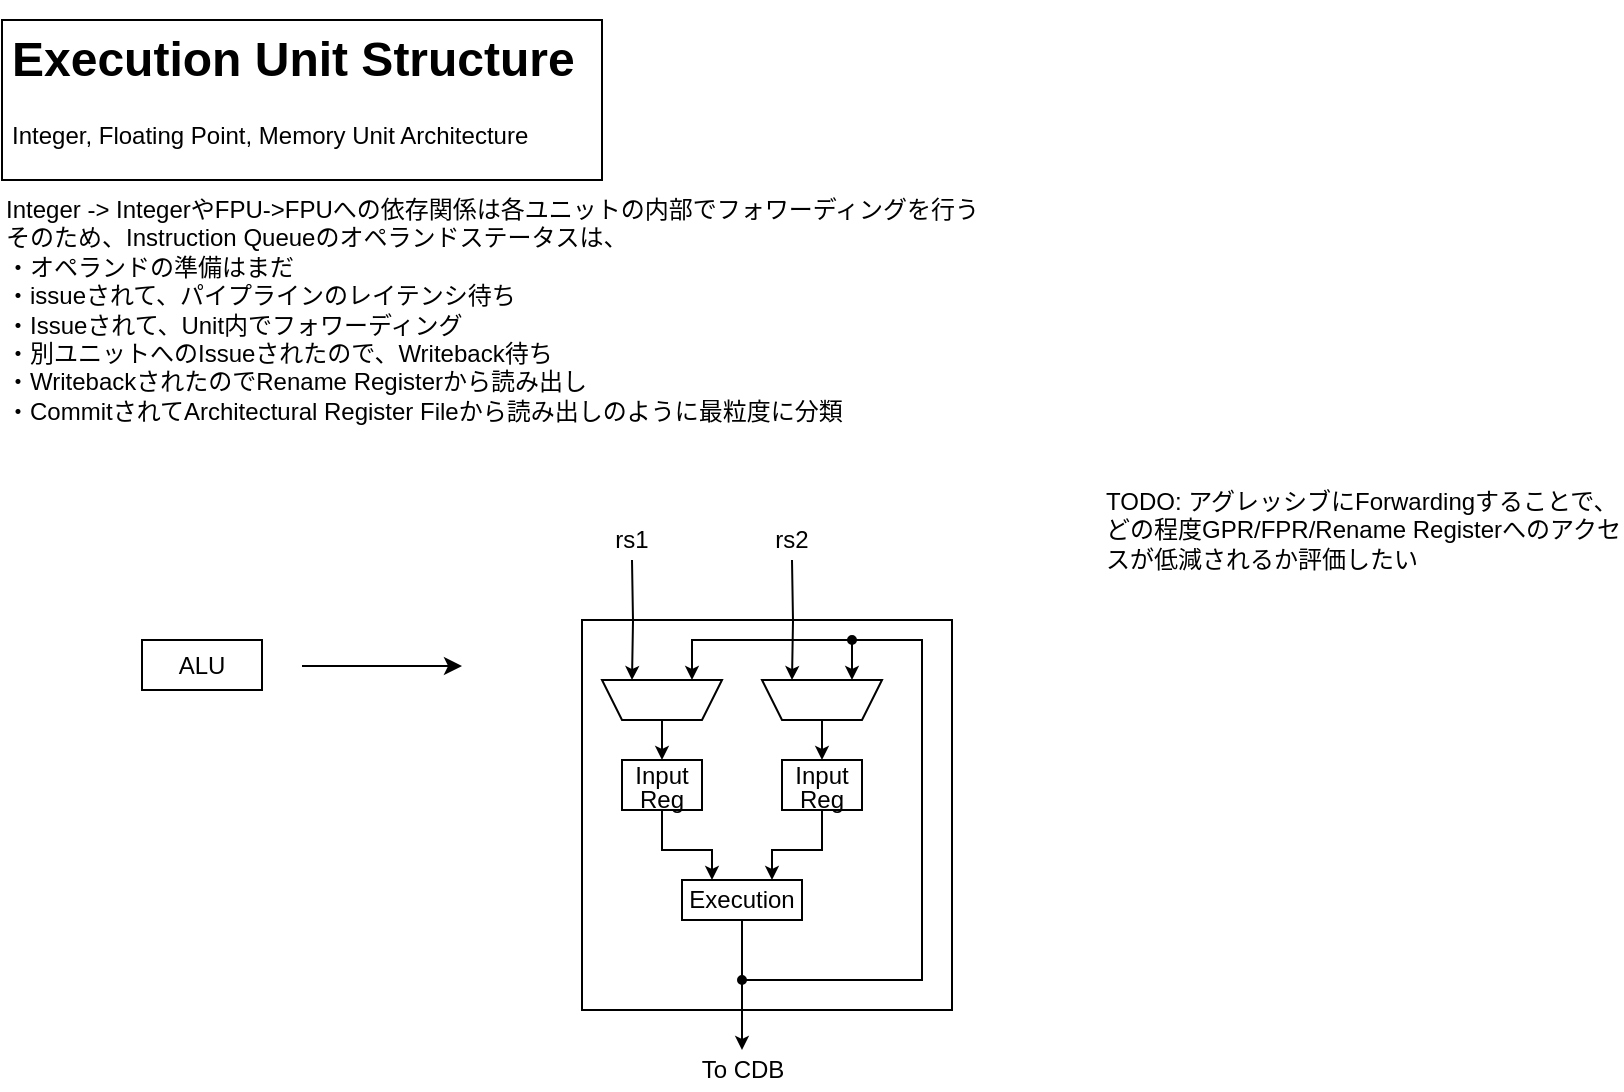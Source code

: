 <mxfile version="14.4.3" type="device"><diagram name="Page-1" id="7e0a89b8-554c-2b80-1dc8-d5c74ca68de4"><mxGraphModel dx="750" dy="668" grid="1" gridSize="5" guides="1" tooltips="1" connect="1" arrows="1" fold="1" page="1" pageScale="1" pageWidth="1100" pageHeight="850" background="#ffffff" math="0" shadow="0"><root><mxCell id="0"/><mxCell id="1" parent="0"/><mxCell id="hvpGq-0kjWCh2DLwmKlB-2" value="&lt;h1&gt;Execution Unit Structure&lt;br&gt;&lt;/h1&gt;&lt;p&gt;Integer, Floating Point, Memory Unit Architecture&lt;br&gt;&lt;/p&gt;" style="text;html=1;spacing=5;spacingTop=-20;whiteSpace=wrap;overflow=hidden;rounded=0;strokeColor=#000000;" parent="1" vertex="1"><mxGeometry x="10" y="10" width="300" height="80" as="geometry"/></mxCell><mxCell id="hvpGq-0kjWCh2DLwmKlB-3" value="&lt;div align=&quot;left&quot;&gt;Integer -&amp;gt; IntegerやFPU-&amp;gt;FPUへの依存関係は各ユニットの内部でフォワーディングを行う&lt;/div&gt;&lt;div align=&quot;left&quot;&gt;そのため、Instruction Queueのオペランドステータスは、&lt;/div&gt;&lt;div align=&quot;left&quot;&gt;・オペランドの準備はまだ&lt;br&gt;&lt;/div&gt;&lt;div align=&quot;left&quot;&gt;・issueされて、パイプラインのレイテンシ待ち&lt;/div&gt;&lt;div align=&quot;left&quot;&gt;・Issueされて、Unit内でフォワーディング&lt;/div&gt;&lt;div align=&quot;left&quot;&gt;・別ユニットへのIssueされたので、Writeback待ち&lt;br&gt;&lt;/div&gt;&lt;div align=&quot;left&quot;&gt;・WritebackされたのでRename Registerから読み出し&lt;br&gt;&lt;/div&gt;&lt;div align=&quot;left&quot;&gt;・CommitされてArchitectural Register Fileから読み出し&lt;span&gt;のように最粒度に分類&lt;/span&gt;&lt;/div&gt;" style="text;html=1;strokeColor=none;fillColor=none;align=left;verticalAlign=middle;whiteSpace=wrap;rounded=0;" parent="1" vertex="1"><mxGeometry x="10" y="95" width="515" height="120" as="geometry"/></mxCell><mxCell id="sVRLya5stW0BV5qdyENK-6" style="rounded=0;orthogonalLoop=1;jettySize=auto;html=1;" parent="1" edge="1"><mxGeometry relative="1" as="geometry"><mxPoint x="240" y="333" as="targetPoint"/><mxPoint x="160" y="333" as="sourcePoint"/></mxGeometry></mxCell><mxCell id="sVRLya5stW0BV5qdyENK-1" value="ALU" style="rounded=0;whiteSpace=wrap;html=1;" parent="1" vertex="1"><mxGeometry x="80" y="320" width="60" height="25" as="geometry"/></mxCell><mxCell id="sVRLya5stW0BV5qdyENK-12" style="edgeStyle=orthogonalEdgeStyle;rounded=0;orthogonalLoop=1;jettySize=auto;html=1;exitX=0.5;exitY=1;exitDx=0;exitDy=0;entryX=0.25;entryY=0;entryDx=0;entryDy=0;endSize=4;" parent="1" source="sVRLya5stW0BV5qdyENK-5" target="sVRLya5stW0BV5qdyENK-8" edge="1"><mxGeometry relative="1" as="geometry"/></mxCell><mxCell id="sVRLya5stW0BV5qdyENK-5" value="&lt;p style=&quot;line-height: 100%&quot;&gt;Input Reg&lt;/p&gt;" style="rounded=0;whiteSpace=wrap;html=1;strokeColor=#000000;fillColor=none;" parent="1" vertex="1"><mxGeometry x="320" y="380" width="40" height="25" as="geometry"/></mxCell><mxCell id="sVRLya5stW0BV5qdyENK-14" style="edgeStyle=orthogonalEdgeStyle;rounded=0;orthogonalLoop=1;jettySize=auto;html=1;exitX=0.5;exitY=1;exitDx=0;exitDy=0;endSize=4;" parent="1" source="sVRLya5stW0BV5qdyENK-8" edge="1"><mxGeometry relative="1" as="geometry"><mxPoint x="380" y="525" as="targetPoint"/></mxGeometry></mxCell><mxCell id="sVRLya5stW0BV5qdyENK-8" value="Execution" style="rounded=0;whiteSpace=wrap;html=1;strokeColor=#000000;fillColor=none;" parent="1" vertex="1"><mxGeometry x="350" y="440" width="60" height="20" as="geometry"/></mxCell><mxCell id="sVRLya5stW0BV5qdyENK-13" style="edgeStyle=orthogonalEdgeStyle;rounded=0;orthogonalLoop=1;jettySize=auto;html=1;entryX=0.75;entryY=0;entryDx=0;entryDy=0;endSize=4;" parent="1" source="sVRLya5stW0BV5qdyENK-10" target="sVRLya5stW0BV5qdyENK-8" edge="1"><mxGeometry relative="1" as="geometry"/></mxCell><mxCell id="sVRLya5stW0BV5qdyENK-10" value="&lt;p style=&quot;line-height: 100%&quot;&gt;Input Reg&lt;/p&gt;" style="rounded=0;whiteSpace=wrap;html=1;strokeColor=#000000;fillColor=none;" parent="1" vertex="1"><mxGeometry x="400" y="380" width="40" height="25" as="geometry"/></mxCell><mxCell id="sVRLya5stW0BV5qdyENK-16" style="edgeStyle=orthogonalEdgeStyle;rounded=0;orthogonalLoop=1;jettySize=auto;html=1;exitX=0.5;exitY=0;exitDx=0;exitDy=0;entryX=0.5;entryY=0;entryDx=0;entryDy=0;endSize=4;" parent="1" source="sVRLya5stW0BV5qdyENK-15" target="sVRLya5stW0BV5qdyENK-5" edge="1"><mxGeometry relative="1" as="geometry"/></mxCell><mxCell id="sVRLya5stW0BV5qdyENK-19" style="edgeStyle=orthogonalEdgeStyle;rounded=0;orthogonalLoop=1;jettySize=auto;html=1;exitX=0.75;exitY=1;exitDx=0;exitDy=0;entryX=0.75;entryY=1;entryDx=0;entryDy=0;endSize=4;" parent="1" target="sVRLya5stW0BV5qdyENK-15" edge="1"><mxGeometry relative="1" as="geometry"><mxPoint x="325" y="280" as="sourcePoint"/></mxGeometry></mxCell><mxCell id="sVRLya5stW0BV5qdyENK-22" style="edgeStyle=orthogonalEdgeStyle;rounded=0;orthogonalLoop=1;jettySize=auto;html=1;startArrow=oval;startFill=1;startSize=4;endSize=4;entryX=0.25;entryY=1;entryDx=0;entryDy=0;" parent="1" target="sVRLya5stW0BV5qdyENK-15" edge="1"><mxGeometry relative="1" as="geometry"><mxPoint x="435" y="320" as="sourcePoint"/><Array as="points"><mxPoint x="355" y="320"/></Array></mxGeometry></mxCell><mxCell id="sVRLya5stW0BV5qdyENK-15" value="" style="shape=trapezoid;perimeter=trapezoidPerimeter;whiteSpace=wrap;html=1;fixedSize=1;strokeColor=#000000;fillColor=none;rotation=-180;size=10;" parent="1" vertex="1"><mxGeometry x="310" y="340" width="60" height="20" as="geometry"/></mxCell><mxCell id="sVRLya5stW0BV5qdyENK-18" style="edgeStyle=orthogonalEdgeStyle;rounded=0;orthogonalLoop=1;jettySize=auto;html=1;exitX=0.5;exitY=0;exitDx=0;exitDy=0;entryX=0.5;entryY=0;entryDx=0;entryDy=0;startSize=4;endSize=4;" parent="1" source="sVRLya5stW0BV5qdyENK-17" target="sVRLya5stW0BV5qdyENK-10" edge="1"><mxGeometry relative="1" as="geometry"/></mxCell><mxCell id="sVRLya5stW0BV5qdyENK-20" style="edgeStyle=orthogonalEdgeStyle;rounded=0;orthogonalLoop=1;jettySize=auto;html=1;exitX=0.75;exitY=1;exitDx=0;exitDy=0;entryX=0.75;entryY=1;entryDx=0;entryDy=0;endSize=4;" parent="1" target="sVRLya5stW0BV5qdyENK-17" edge="1"><mxGeometry relative="1" as="geometry"><mxPoint x="405" y="280" as="sourcePoint"/></mxGeometry></mxCell><mxCell id="sVRLya5stW0BV5qdyENK-21" style="edgeStyle=orthogonalEdgeStyle;rounded=0;orthogonalLoop=1;jettySize=auto;html=1;exitX=0.25;exitY=1;exitDx=0;exitDy=0;entryX=0.25;entryY=1;entryDx=0;entryDy=0;startArrow=oval;startFill=1;endSize=4;startSize=4;" parent="1" target="sVRLya5stW0BV5qdyENK-17" edge="1"><mxGeometry relative="1" as="geometry"><mxPoint x="380" y="490" as="sourcePoint"/><Array as="points"><mxPoint x="470" y="490"/><mxPoint x="470" y="320"/><mxPoint x="435" y="320"/></Array></mxGeometry></mxCell><mxCell id="sVRLya5stW0BV5qdyENK-17" value="" style="shape=trapezoid;perimeter=trapezoidPerimeter;whiteSpace=wrap;html=1;fixedSize=1;strokeColor=#000000;fillColor=none;rotation=-180;size=10;" parent="1" vertex="1"><mxGeometry x="390" y="340" width="60" height="20" as="geometry"/></mxCell><mxCell id="sVRLya5stW0BV5qdyENK-23" value="" style="rounded=0;whiteSpace=wrap;html=1;strokeColor=#000000;fillColor=none;" parent="1" vertex="1"><mxGeometry x="300" y="310" width="185" height="195" as="geometry"/></mxCell><mxCell id="sVRLya5stW0BV5qdyENK-24" value="rs1" style="text;html=1;strokeColor=none;fillColor=none;align=center;verticalAlign=middle;whiteSpace=wrap;rounded=0;" parent="1" vertex="1"><mxGeometry x="305" y="260" width="40" height="20" as="geometry"/></mxCell><mxCell id="sVRLya5stW0BV5qdyENK-25" value="rs2" style="text;html=1;strokeColor=none;fillColor=none;align=center;verticalAlign=middle;whiteSpace=wrap;rounded=0;" parent="1" vertex="1"><mxGeometry x="385" y="260" width="40" height="20" as="geometry"/></mxCell><mxCell id="sVRLya5stW0BV5qdyENK-26" value="To CDB" style="text;html=1;strokeColor=none;fillColor=none;align=center;verticalAlign=middle;whiteSpace=wrap;rounded=0;" parent="1" vertex="1"><mxGeometry x="347.5" y="525" width="65" height="20" as="geometry"/></mxCell><mxCell id="f0iwvrz2Gs_fpIcN57Ki-1" value="TODO: アグレッシブにForwardingすることで、どの程度GPR/FPR/Rename Registerへのアクセスが低減されるか評価したい" style="text;html=1;strokeColor=none;fillColor=none;align=left;verticalAlign=middle;whiteSpace=wrap;rounded=0;" vertex="1" parent="1"><mxGeometry x="560" y="230" width="260" height="70" as="geometry"/></mxCell></root></mxGraphModel></diagram></mxfile>